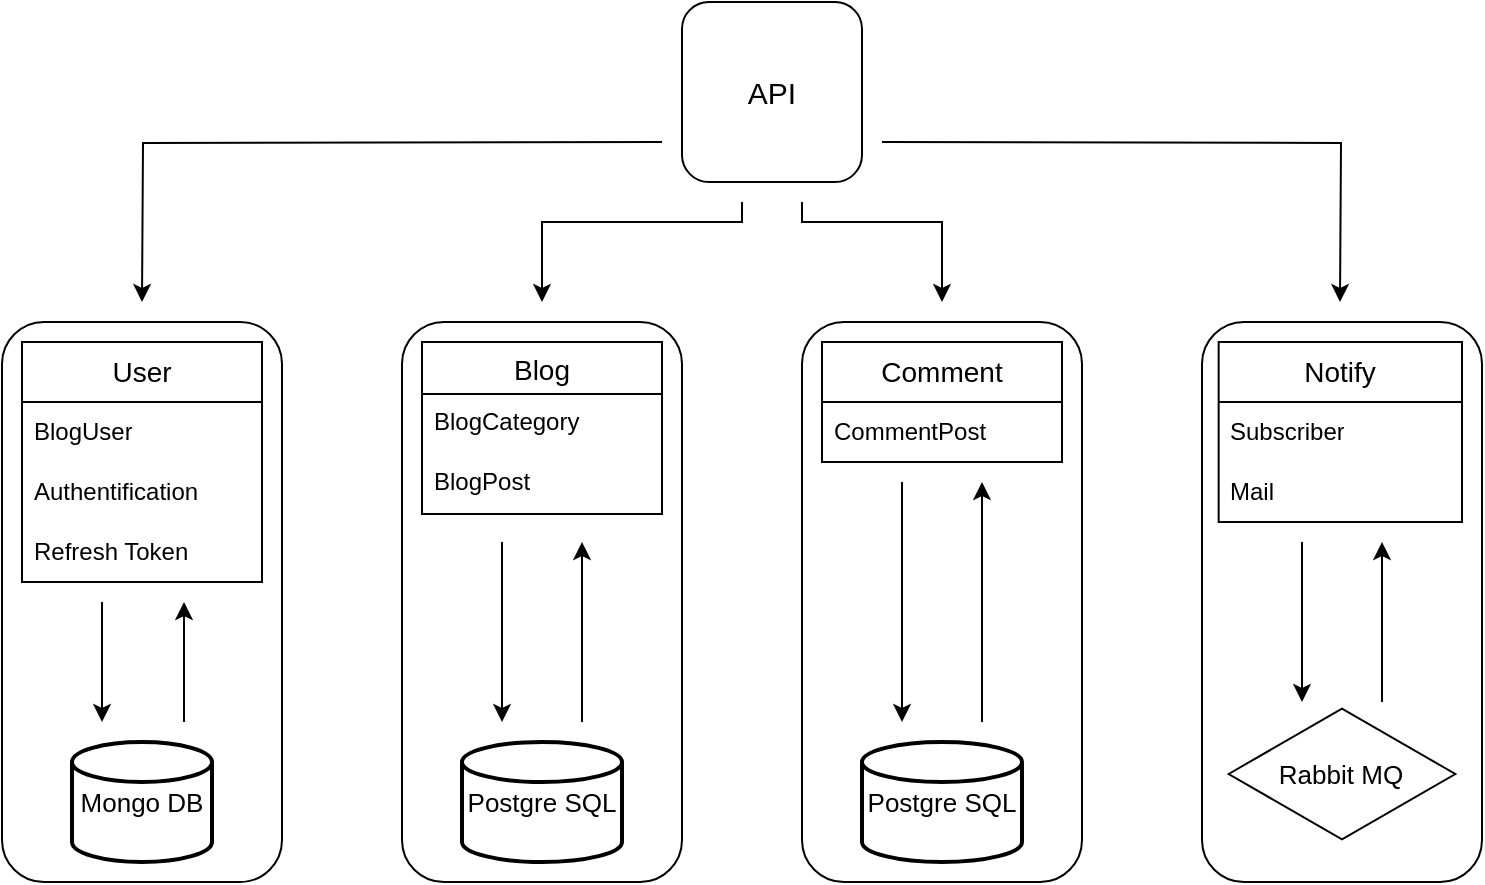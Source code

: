 <mxfile version="21.6.2" type="device">
  <diagram name="Страница 1" id="HpMQiTfe9DI5k7RUMszi">
    <mxGraphModel dx="1055" dy="597" grid="1" gridSize="10" guides="1" tooltips="1" connect="1" arrows="1" fold="1" page="1" pageScale="1" pageWidth="827" pageHeight="1169" background="none" math="0" shadow="0">
      <root>
        <mxCell id="0" />
        <mxCell id="1" parent="0" />
        <mxCell id="tmewcdlZmCN9raxVAKi--21" value="" style="rounded=1;whiteSpace=wrap;html=1;" vertex="1" parent="1">
          <mxGeometry x="630" y="310" width="140" height="280" as="geometry" />
        </mxCell>
        <mxCell id="tmewcdlZmCN9raxVAKi--20" value="" style="rounded=1;whiteSpace=wrap;html=1;" vertex="1" parent="1">
          <mxGeometry x="430" y="310" width="140" height="280" as="geometry" />
        </mxCell>
        <mxCell id="tmewcdlZmCN9raxVAKi--19" value="" style="rounded=1;whiteSpace=wrap;html=1;" vertex="1" parent="1">
          <mxGeometry x="230" y="310" width="140" height="280" as="geometry" />
        </mxCell>
        <mxCell id="tmewcdlZmCN9raxVAKi--18" value="" style="rounded=1;whiteSpace=wrap;html=1;" vertex="1" parent="1">
          <mxGeometry x="30" y="310" width="140" height="280" as="geometry" />
        </mxCell>
        <mxCell id="tmewcdlZmCN9raxVAKi--3" style="edgeStyle=orthogonalEdgeStyle;rounded=0;orthogonalLoop=1;jettySize=auto;html=1;" edge="1" parent="1">
          <mxGeometry relative="1" as="geometry">
            <mxPoint x="360" y="220" as="sourcePoint" />
            <mxPoint x="100" y="300" as="targetPoint" />
          </mxGeometry>
        </mxCell>
        <mxCell id="tmewcdlZmCN9raxVAKi--5" style="edgeStyle=orthogonalEdgeStyle;rounded=0;orthogonalLoop=1;jettySize=auto;html=1;" edge="1" parent="1">
          <mxGeometry relative="1" as="geometry">
            <mxPoint x="400" y="250" as="sourcePoint" />
            <mxPoint x="300" y="300" as="targetPoint" />
            <Array as="points">
              <mxPoint x="400" y="260" />
              <mxPoint x="300" y="260" />
            </Array>
          </mxGeometry>
        </mxCell>
        <mxCell id="tmewcdlZmCN9raxVAKi--6" style="edgeStyle=orthogonalEdgeStyle;rounded=0;orthogonalLoop=1;jettySize=auto;html=1;" edge="1" parent="1">
          <mxGeometry relative="1" as="geometry">
            <mxPoint x="430" y="250" as="sourcePoint" />
            <mxPoint x="500" y="300" as="targetPoint" />
            <Array as="points">
              <mxPoint x="430" y="260" />
              <mxPoint x="500" y="260" />
            </Array>
          </mxGeometry>
        </mxCell>
        <mxCell id="tmewcdlZmCN9raxVAKi--7" style="edgeStyle=orthogonalEdgeStyle;rounded=0;orthogonalLoop=1;jettySize=auto;html=1;" edge="1" parent="1">
          <mxGeometry relative="1" as="geometry">
            <mxPoint x="470" y="220" as="sourcePoint" />
            <mxPoint x="699" y="300" as="targetPoint" />
          </mxGeometry>
        </mxCell>
        <mxCell id="q7UOCz89UzDU6AIDs1M5-1" value="&lt;font style=&quot;font-size: 15px;&quot;&gt;API&lt;/font&gt;" style="whiteSpace=wrap;html=1;aspect=fixed;rounded=1;glass=0;shadow=0;" parent="1" vertex="1">
          <mxGeometry x="370" y="150" width="90" height="90" as="geometry" />
        </mxCell>
        <mxCell id="q7UOCz89UzDU6AIDs1M5-9" value="Blog" style="swimlane;fontStyle=0;childLayout=stackLayout;horizontal=1;startSize=26;horizontalStack=0;resizeParent=1;resizeParentMax=0;resizeLast=0;collapsible=1;marginBottom=0;align=center;fontSize=14;" parent="1" vertex="1">
          <mxGeometry x="240" y="320" width="120" height="86" as="geometry">
            <mxRectangle x="240" y="320" width="70" height="30" as="alternateBounds" />
          </mxGeometry>
        </mxCell>
        <mxCell id="q7UOCz89UzDU6AIDs1M5-10" value="BlogCategory" style="text;strokeColor=none;fillColor=none;spacingLeft=4;spacingRight=4;overflow=hidden;rotatable=0;points=[[0,0.5],[1,0.5]];portConstraint=eastwest;fontSize=12;whiteSpace=wrap;html=1;" parent="q7UOCz89UzDU6AIDs1M5-9" vertex="1">
          <mxGeometry y="26" width="120" height="30" as="geometry" />
        </mxCell>
        <mxCell id="q7UOCz89UzDU6AIDs1M5-11" value="BlogPost" style="text;strokeColor=none;fillColor=none;spacingLeft=4;spacingRight=4;overflow=hidden;rotatable=0;points=[[0,0.5],[1,0.5]];portConstraint=eastwest;fontSize=12;whiteSpace=wrap;html=1;" parent="q7UOCz89UzDU6AIDs1M5-9" vertex="1">
          <mxGeometry y="56" width="120" height="30" as="geometry" />
        </mxCell>
        <mxCell id="q7UOCz89UzDU6AIDs1M5-17" value="&lt;font style=&quot;font-size: 14px;&quot;&gt;User&lt;/font&gt;" style="swimlane;fontStyle=0;childLayout=stackLayout;horizontal=1;startSize=30;horizontalStack=0;resizeParent=1;resizeParentMax=0;resizeLast=0;collapsible=1;marginBottom=0;whiteSpace=wrap;html=1;" parent="1" vertex="1">
          <mxGeometry x="40" y="320" width="120" height="120" as="geometry" />
        </mxCell>
        <mxCell id="q7UOCz89UzDU6AIDs1M5-18" value="BlogUser" style="text;strokeColor=none;fillColor=none;align=left;verticalAlign=middle;spacingLeft=4;spacingRight=4;overflow=hidden;points=[[0,0.5],[1,0.5]];portConstraint=eastwest;rotatable=0;whiteSpace=wrap;html=1;" parent="q7UOCz89UzDU6AIDs1M5-17" vertex="1">
          <mxGeometry y="30" width="120" height="30" as="geometry" />
        </mxCell>
        <mxCell id="q7UOCz89UzDU6AIDs1M5-19" value="Authentification" style="text;strokeColor=none;fillColor=none;align=left;verticalAlign=middle;spacingLeft=4;spacingRight=4;overflow=hidden;points=[[0,0.5],[1,0.5]];portConstraint=eastwest;rotatable=0;whiteSpace=wrap;html=1;" parent="q7UOCz89UzDU6AIDs1M5-17" vertex="1">
          <mxGeometry y="60" width="120" height="30" as="geometry" />
        </mxCell>
        <mxCell id="q7UOCz89UzDU6AIDs1M5-20" value="Refresh Token" style="text;strokeColor=none;fillColor=none;align=left;verticalAlign=middle;spacingLeft=4;spacingRight=4;overflow=hidden;points=[[0,0.5],[1,0.5]];portConstraint=eastwest;rotatable=0;whiteSpace=wrap;html=1;" parent="q7UOCz89UzDU6AIDs1M5-17" vertex="1">
          <mxGeometry y="90" width="120" height="30" as="geometry" />
        </mxCell>
        <mxCell id="q7UOCz89UzDU6AIDs1M5-22" value="&lt;font style=&quot;font-size: 14px;&quot;&gt;Comment&lt;/font&gt;" style="swimlane;fontStyle=0;childLayout=stackLayout;horizontal=1;startSize=30;horizontalStack=0;resizeParent=1;resizeParentMax=0;resizeLast=0;collapsible=1;marginBottom=0;whiteSpace=wrap;html=1;" parent="1" vertex="1">
          <mxGeometry x="440" y="320" width="120" height="60" as="geometry" />
        </mxCell>
        <mxCell id="q7UOCz89UzDU6AIDs1M5-23" value="CommentPost" style="text;strokeColor=none;fillColor=none;align=left;verticalAlign=middle;spacingLeft=4;spacingRight=4;overflow=hidden;points=[[0,0.5],[1,0.5]];portConstraint=eastwest;rotatable=0;whiteSpace=wrap;html=1;" parent="q7UOCz89UzDU6AIDs1M5-22" vertex="1">
          <mxGeometry y="30" width="120" height="30" as="geometry" />
        </mxCell>
        <mxCell id="q7UOCz89UzDU6AIDs1M5-26" value="&lt;font style=&quot;font-size: 14px;&quot;&gt;Notify&lt;/font&gt;" style="swimlane;fontStyle=0;childLayout=stackLayout;horizontal=1;startSize=30;horizontalStack=0;resizeParent=1;resizeParentMax=0;resizeLast=0;collapsible=1;marginBottom=0;whiteSpace=wrap;html=1;" parent="1" vertex="1">
          <mxGeometry x="638.33" y="320" width="121.67" height="90" as="geometry" />
        </mxCell>
        <mxCell id="q7UOCz89UzDU6AIDs1M5-27" value="Subscriber" style="text;strokeColor=none;fillColor=none;align=left;verticalAlign=middle;spacingLeft=4;spacingRight=4;overflow=hidden;points=[[0,0.5],[1,0.5]];portConstraint=eastwest;rotatable=0;whiteSpace=wrap;html=1;" parent="q7UOCz89UzDU6AIDs1M5-26" vertex="1">
          <mxGeometry y="30" width="121.67" height="30" as="geometry" />
        </mxCell>
        <mxCell id="q7UOCz89UzDU6AIDs1M5-28" value="Mail" style="text;strokeColor=none;fillColor=none;align=left;verticalAlign=middle;spacingLeft=4;spacingRight=4;overflow=hidden;points=[[0,0.5],[1,0.5]];portConstraint=eastwest;rotatable=0;whiteSpace=wrap;html=1;" parent="q7UOCz89UzDU6AIDs1M5-26" vertex="1">
          <mxGeometry y="60" width="121.67" height="30" as="geometry" />
        </mxCell>
        <mxCell id="q7UOCz89UzDU6AIDs1M5-30" value="&lt;font style=&quot;font-size: 13px;&quot;&gt;Mongo DB&lt;/font&gt;" style="strokeWidth=2;html=1;shape=mxgraph.flowchart.database;whiteSpace=wrap;" parent="1" vertex="1">
          <mxGeometry x="65" y="520" width="70" height="60" as="geometry" />
        </mxCell>
        <mxCell id="q7UOCz89UzDU6AIDs1M5-31" value="&lt;font style=&quot;font-size: 13px;&quot;&gt;Postgre SQL&lt;/font&gt;" style="strokeWidth=2;html=1;shape=mxgraph.flowchart.database;whiteSpace=wrap;" parent="1" vertex="1">
          <mxGeometry x="260" y="520" width="80" height="60" as="geometry" />
        </mxCell>
        <mxCell id="q7UOCz89UzDU6AIDs1M5-32" value="&lt;font style=&quot;font-size: 13px;&quot;&gt;Postgre SQL&lt;/font&gt;" style="strokeWidth=2;html=1;shape=mxgraph.flowchart.database;whiteSpace=wrap;" parent="1" vertex="1">
          <mxGeometry x="460" y="520" width="80" height="60" as="geometry" />
        </mxCell>
        <mxCell id="a8cYf45RuSAZL5lEl3a1-1" value="&lt;font style=&quot;font-size: 13px;&quot;&gt;Rabbit MQ&lt;/font&gt;" style="html=1;whiteSpace=wrap;aspect=fixed;shape=isoRectangle;" parent="1" vertex="1">
          <mxGeometry x="643.33" y="502" width="113.33" height="68" as="geometry" />
        </mxCell>
        <mxCell id="tmewcdlZmCN9raxVAKi--9" value="" style="endArrow=classic;html=1;rounded=0;" edge="1" parent="1">
          <mxGeometry width="50" height="50" relative="1" as="geometry">
            <mxPoint x="80" y="450" as="sourcePoint" />
            <mxPoint x="80" y="510" as="targetPoint" />
          </mxGeometry>
        </mxCell>
        <mxCell id="tmewcdlZmCN9raxVAKi--10" value="" style="endArrow=classic;html=1;rounded=0;" edge="1" parent="1">
          <mxGeometry width="50" height="50" relative="1" as="geometry">
            <mxPoint x="121" y="510" as="sourcePoint" />
            <mxPoint x="121" y="450" as="targetPoint" />
          </mxGeometry>
        </mxCell>
        <mxCell id="tmewcdlZmCN9raxVAKi--11" value="" style="endArrow=classic;html=1;rounded=0;" edge="1" parent="1">
          <mxGeometry width="50" height="50" relative="1" as="geometry">
            <mxPoint x="320" y="510" as="sourcePoint" />
            <mxPoint x="320" y="420" as="targetPoint" />
          </mxGeometry>
        </mxCell>
        <mxCell id="tmewcdlZmCN9raxVAKi--12" value="" style="endArrow=classic;html=1;rounded=0;" edge="1" parent="1">
          <mxGeometry width="50" height="50" relative="1" as="geometry">
            <mxPoint x="520" y="510" as="sourcePoint" />
            <mxPoint x="520" y="390" as="targetPoint" />
          </mxGeometry>
        </mxCell>
        <mxCell id="tmewcdlZmCN9raxVAKi--13" value="" style="endArrow=classic;html=1;rounded=0;" edge="1" parent="1">
          <mxGeometry width="50" height="50" relative="1" as="geometry">
            <mxPoint x="720" y="500" as="sourcePoint" />
            <mxPoint x="720" y="420" as="targetPoint" />
          </mxGeometry>
        </mxCell>
        <mxCell id="tmewcdlZmCN9raxVAKi--14" value="" style="endArrow=classic;html=1;rounded=0;" edge="1" parent="1">
          <mxGeometry width="50" height="50" relative="1" as="geometry">
            <mxPoint x="280" y="420" as="sourcePoint" />
            <mxPoint x="280" y="510" as="targetPoint" />
          </mxGeometry>
        </mxCell>
        <mxCell id="tmewcdlZmCN9raxVAKi--15" value="" style="endArrow=classic;html=1;rounded=0;" edge="1" parent="1">
          <mxGeometry width="50" height="50" relative="1" as="geometry">
            <mxPoint x="480" y="390" as="sourcePoint" />
            <mxPoint x="480" y="510" as="targetPoint" />
          </mxGeometry>
        </mxCell>
        <mxCell id="tmewcdlZmCN9raxVAKi--16" value="" style="endArrow=classic;html=1;rounded=0;" edge="1" parent="1">
          <mxGeometry width="50" height="50" relative="1" as="geometry">
            <mxPoint x="680" y="420" as="sourcePoint" />
            <mxPoint x="680" y="500" as="targetPoint" />
          </mxGeometry>
        </mxCell>
      </root>
    </mxGraphModel>
  </diagram>
</mxfile>

